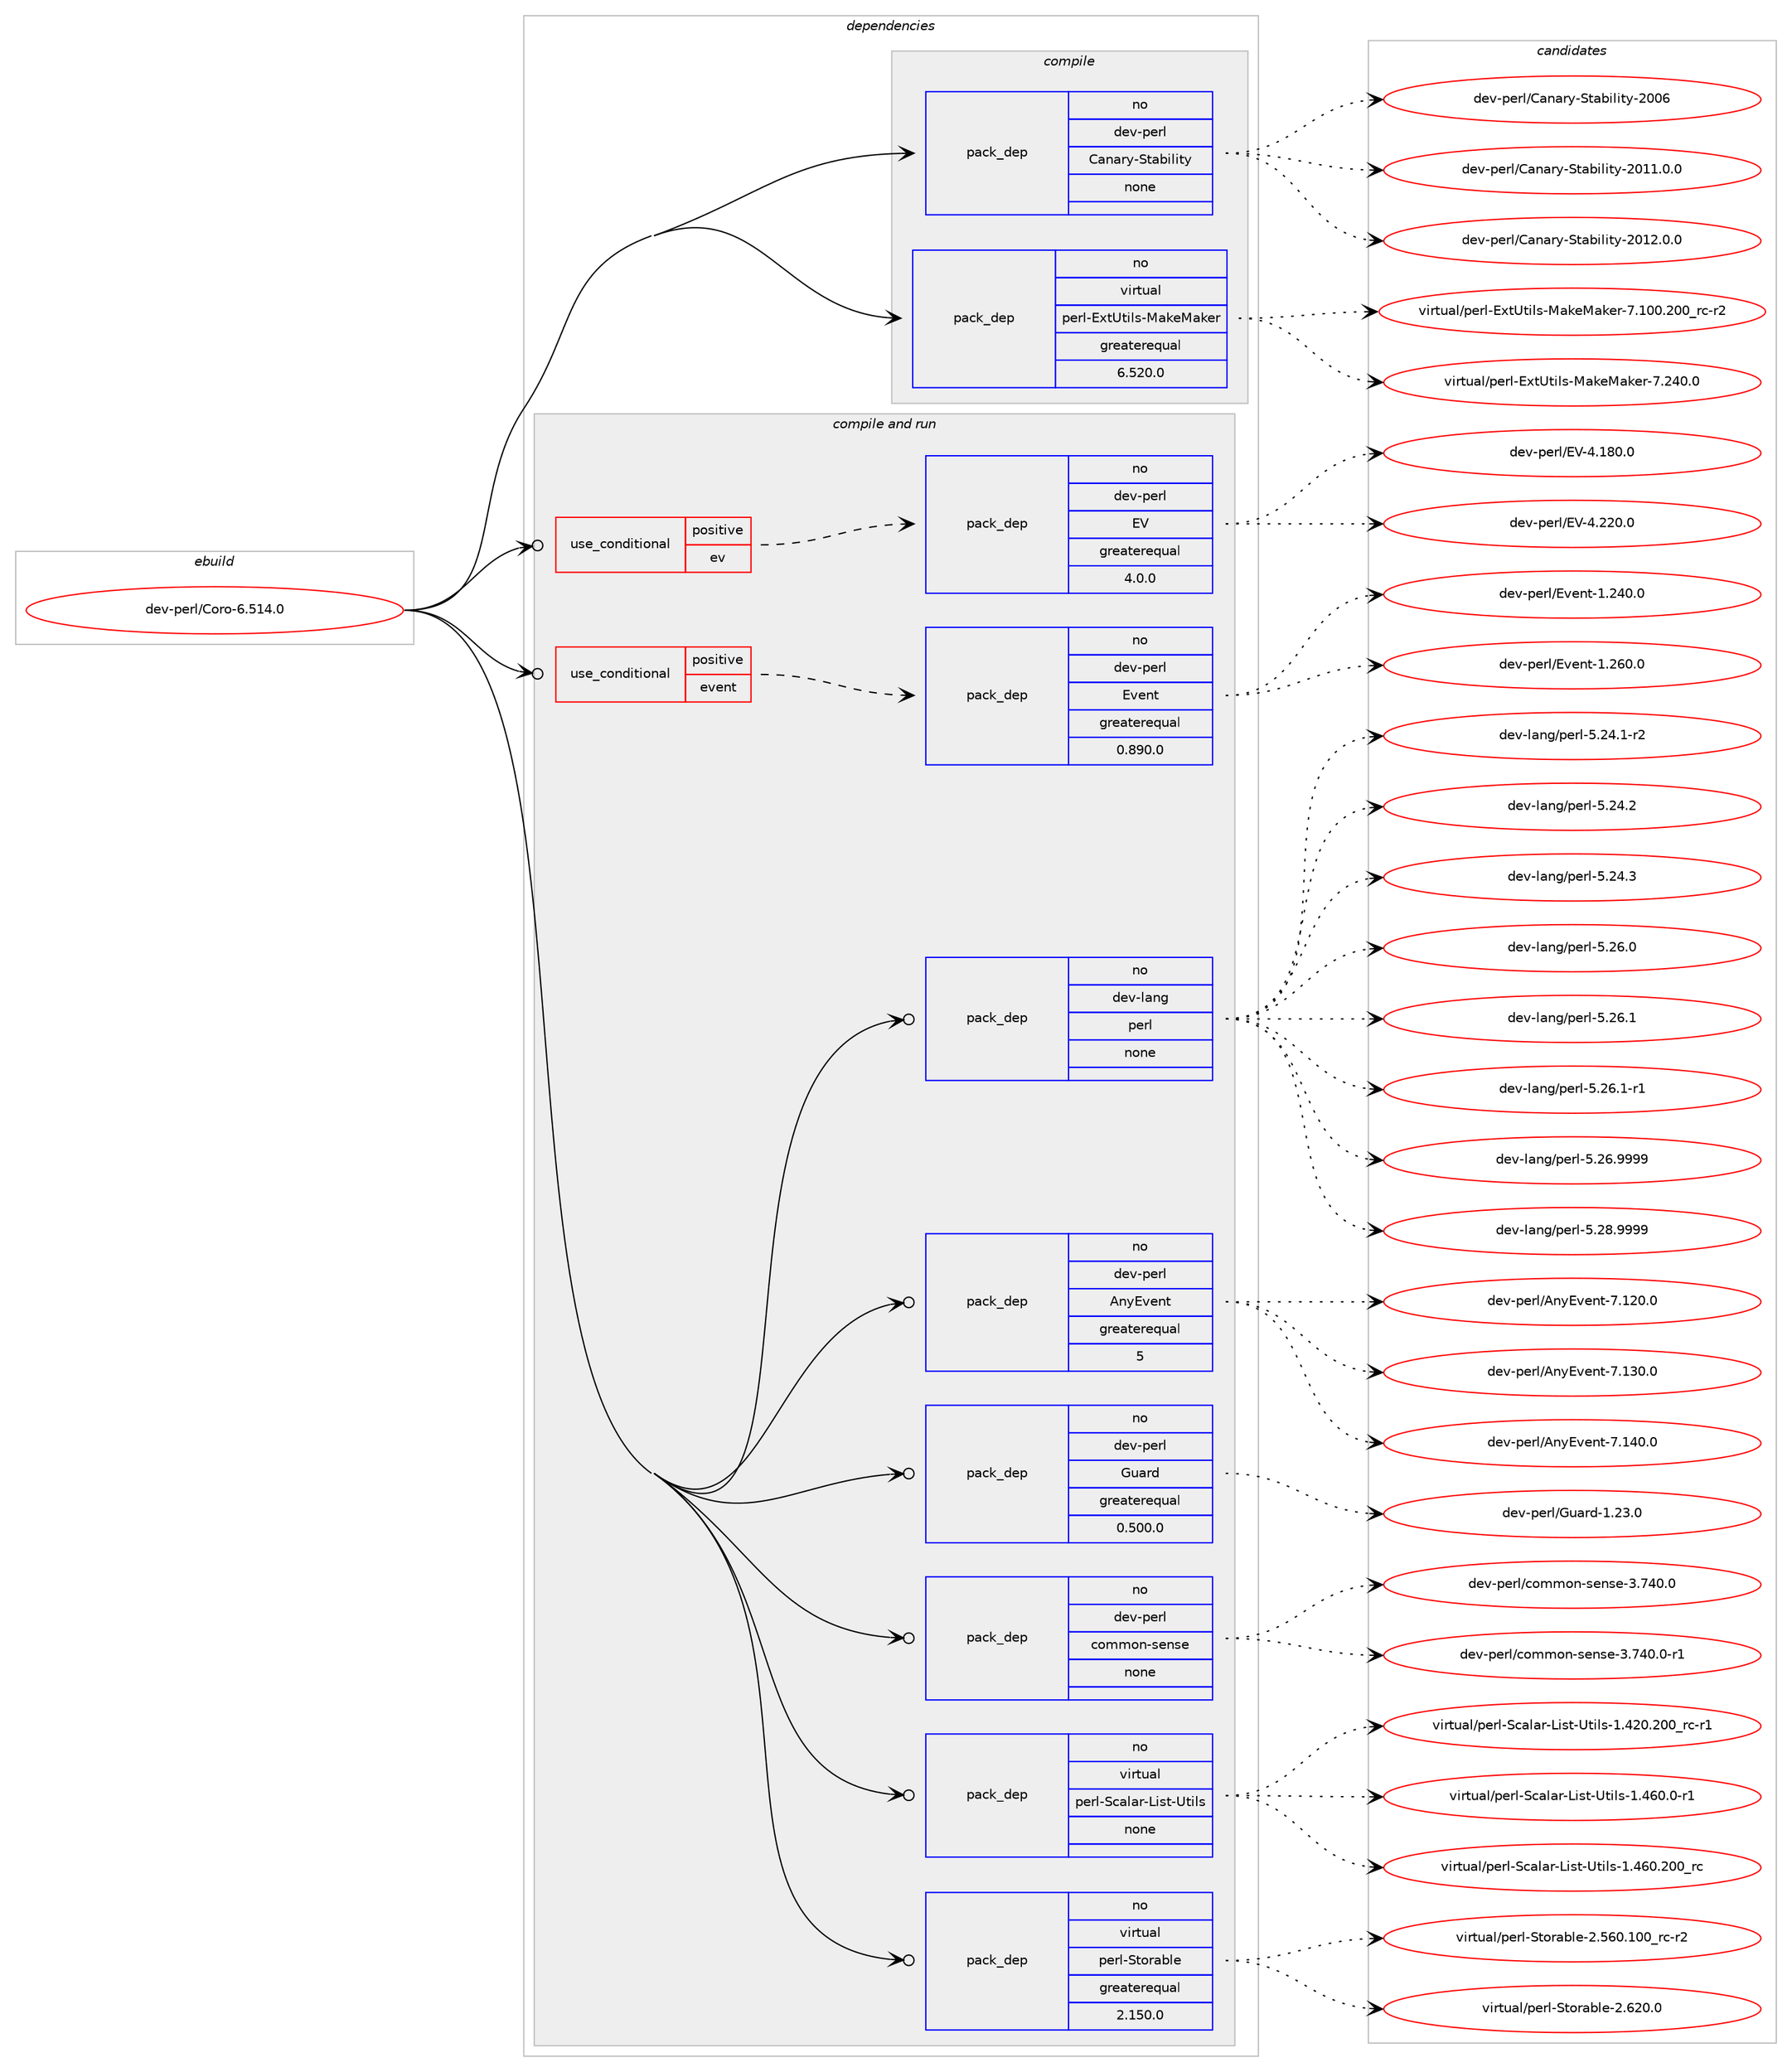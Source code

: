 digraph prolog {

# *************
# Graph options
# *************

newrank=true;
concentrate=true;
compound=true;
graph [rankdir=LR,fontname=Helvetica,fontsize=10,ranksep=1.5];#, ranksep=2.5, nodesep=0.2];
edge  [arrowhead=vee];
node  [fontname=Helvetica,fontsize=10];

# **********
# The ebuild
# **********

subgraph cluster_leftcol {
color=gray;
rank=same;
label=<<i>ebuild</i>>;
id [label="dev-perl/Coro-6.514.0", color=red, width=4, href="../dev-perl/Coro-6.514.0.svg"];
}

# ****************
# The dependencies
# ****************

subgraph cluster_midcol {
color=gray;
label=<<i>dependencies</i>>;
subgraph cluster_compile {
fillcolor="#eeeeee";
style=filled;
label=<<i>compile</i>>;
subgraph pack96194 {
dependency126729 [label=<<TABLE BORDER="0" CELLBORDER="1" CELLSPACING="0" CELLPADDING="4" WIDTH="220"><TR><TD ROWSPAN="6" CELLPADDING="30">pack_dep</TD></TR><TR><TD WIDTH="110">no</TD></TR><TR><TD>dev-perl</TD></TR><TR><TD>Canary-Stability</TD></TR><TR><TD>none</TD></TR><TR><TD></TD></TR></TABLE>>, shape=none, color=blue];
}
id:e -> dependency126729:w [weight=20,style="solid",arrowhead="vee"];
subgraph pack96195 {
dependency126730 [label=<<TABLE BORDER="0" CELLBORDER="1" CELLSPACING="0" CELLPADDING="4" WIDTH="220"><TR><TD ROWSPAN="6" CELLPADDING="30">pack_dep</TD></TR><TR><TD WIDTH="110">no</TD></TR><TR><TD>virtual</TD></TR><TR><TD>perl-ExtUtils-MakeMaker</TD></TR><TR><TD>greaterequal</TD></TR><TR><TD>6.520.0</TD></TR></TABLE>>, shape=none, color=blue];
}
id:e -> dependency126730:w [weight=20,style="solid",arrowhead="vee"];
}
subgraph cluster_compileandrun {
fillcolor="#eeeeee";
style=filled;
label=<<i>compile and run</i>>;
subgraph cond26870 {
dependency126731 [label=<<TABLE BORDER="0" CELLBORDER="1" CELLSPACING="0" CELLPADDING="4"><TR><TD ROWSPAN="3" CELLPADDING="10">use_conditional</TD></TR><TR><TD>positive</TD></TR><TR><TD>ev</TD></TR></TABLE>>, shape=none, color=red];
subgraph pack96196 {
dependency126732 [label=<<TABLE BORDER="0" CELLBORDER="1" CELLSPACING="0" CELLPADDING="4" WIDTH="220"><TR><TD ROWSPAN="6" CELLPADDING="30">pack_dep</TD></TR><TR><TD WIDTH="110">no</TD></TR><TR><TD>dev-perl</TD></TR><TR><TD>EV</TD></TR><TR><TD>greaterequal</TD></TR><TR><TD>4.0.0</TD></TR></TABLE>>, shape=none, color=blue];
}
dependency126731:e -> dependency126732:w [weight=20,style="dashed",arrowhead="vee"];
}
id:e -> dependency126731:w [weight=20,style="solid",arrowhead="odotvee"];
subgraph cond26871 {
dependency126733 [label=<<TABLE BORDER="0" CELLBORDER="1" CELLSPACING="0" CELLPADDING="4"><TR><TD ROWSPAN="3" CELLPADDING="10">use_conditional</TD></TR><TR><TD>positive</TD></TR><TR><TD>event</TD></TR></TABLE>>, shape=none, color=red];
subgraph pack96197 {
dependency126734 [label=<<TABLE BORDER="0" CELLBORDER="1" CELLSPACING="0" CELLPADDING="4" WIDTH="220"><TR><TD ROWSPAN="6" CELLPADDING="30">pack_dep</TD></TR><TR><TD WIDTH="110">no</TD></TR><TR><TD>dev-perl</TD></TR><TR><TD>Event</TD></TR><TR><TD>greaterequal</TD></TR><TR><TD>0.890.0</TD></TR></TABLE>>, shape=none, color=blue];
}
dependency126733:e -> dependency126734:w [weight=20,style="dashed",arrowhead="vee"];
}
id:e -> dependency126733:w [weight=20,style="solid",arrowhead="odotvee"];
subgraph pack96198 {
dependency126735 [label=<<TABLE BORDER="0" CELLBORDER="1" CELLSPACING="0" CELLPADDING="4" WIDTH="220"><TR><TD ROWSPAN="6" CELLPADDING="30">pack_dep</TD></TR><TR><TD WIDTH="110">no</TD></TR><TR><TD>dev-lang</TD></TR><TR><TD>perl</TD></TR><TR><TD>none</TD></TR><TR><TD></TD></TR></TABLE>>, shape=none, color=blue];
}
id:e -> dependency126735:w [weight=20,style="solid",arrowhead="odotvee"];
subgraph pack96199 {
dependency126736 [label=<<TABLE BORDER="0" CELLBORDER="1" CELLSPACING="0" CELLPADDING="4" WIDTH="220"><TR><TD ROWSPAN="6" CELLPADDING="30">pack_dep</TD></TR><TR><TD WIDTH="110">no</TD></TR><TR><TD>dev-perl</TD></TR><TR><TD>AnyEvent</TD></TR><TR><TD>greaterequal</TD></TR><TR><TD>5</TD></TR></TABLE>>, shape=none, color=blue];
}
id:e -> dependency126736:w [weight=20,style="solid",arrowhead="odotvee"];
subgraph pack96200 {
dependency126737 [label=<<TABLE BORDER="0" CELLBORDER="1" CELLSPACING="0" CELLPADDING="4" WIDTH="220"><TR><TD ROWSPAN="6" CELLPADDING="30">pack_dep</TD></TR><TR><TD WIDTH="110">no</TD></TR><TR><TD>dev-perl</TD></TR><TR><TD>Guard</TD></TR><TR><TD>greaterequal</TD></TR><TR><TD>0.500.0</TD></TR></TABLE>>, shape=none, color=blue];
}
id:e -> dependency126737:w [weight=20,style="solid",arrowhead="odotvee"];
subgraph pack96201 {
dependency126738 [label=<<TABLE BORDER="0" CELLBORDER="1" CELLSPACING="0" CELLPADDING="4" WIDTH="220"><TR><TD ROWSPAN="6" CELLPADDING="30">pack_dep</TD></TR><TR><TD WIDTH="110">no</TD></TR><TR><TD>dev-perl</TD></TR><TR><TD>common-sense</TD></TR><TR><TD>none</TD></TR><TR><TD></TD></TR></TABLE>>, shape=none, color=blue];
}
id:e -> dependency126738:w [weight=20,style="solid",arrowhead="odotvee"];
subgraph pack96202 {
dependency126739 [label=<<TABLE BORDER="0" CELLBORDER="1" CELLSPACING="0" CELLPADDING="4" WIDTH="220"><TR><TD ROWSPAN="6" CELLPADDING="30">pack_dep</TD></TR><TR><TD WIDTH="110">no</TD></TR><TR><TD>virtual</TD></TR><TR><TD>perl-Scalar-List-Utils</TD></TR><TR><TD>none</TD></TR><TR><TD></TD></TR></TABLE>>, shape=none, color=blue];
}
id:e -> dependency126739:w [weight=20,style="solid",arrowhead="odotvee"];
subgraph pack96203 {
dependency126740 [label=<<TABLE BORDER="0" CELLBORDER="1" CELLSPACING="0" CELLPADDING="4" WIDTH="220"><TR><TD ROWSPAN="6" CELLPADDING="30">pack_dep</TD></TR><TR><TD WIDTH="110">no</TD></TR><TR><TD>virtual</TD></TR><TR><TD>perl-Storable</TD></TR><TR><TD>greaterequal</TD></TR><TR><TD>2.150.0</TD></TR></TABLE>>, shape=none, color=blue];
}
id:e -> dependency126740:w [weight=20,style="solid",arrowhead="odotvee"];
}
subgraph cluster_run {
fillcolor="#eeeeee";
style=filled;
label=<<i>run</i>>;
}
}

# **************
# The candidates
# **************

subgraph cluster_choices {
rank=same;
color=gray;
label=<<i>candidates</i>>;

subgraph choice96194 {
color=black;
nodesep=1;
choice1001011184511210111410847679711097114121458311697981051081051161214550484854 [label="dev-perl/Canary-Stability-2006", color=red, width=4,href="../dev-perl/Canary-Stability-2006.svg"];
choice100101118451121011141084767971109711412145831169798105108105116121455048494946484648 [label="dev-perl/Canary-Stability-2011.0.0", color=red, width=4,href="../dev-perl/Canary-Stability-2011.0.0.svg"];
choice100101118451121011141084767971109711412145831169798105108105116121455048495046484648 [label="dev-perl/Canary-Stability-2012.0.0", color=red, width=4,href="../dev-perl/Canary-Stability-2012.0.0.svg"];
dependency126729:e -> choice1001011184511210111410847679711097114121458311697981051081051161214550484854:w [style=dotted,weight="100"];
dependency126729:e -> choice100101118451121011141084767971109711412145831169798105108105116121455048494946484648:w [style=dotted,weight="100"];
dependency126729:e -> choice100101118451121011141084767971109711412145831169798105108105116121455048495046484648:w [style=dotted,weight="100"];
}
subgraph choice96195 {
color=black;
nodesep=1;
choice118105114116117971084711210111410845691201168511610510811545779710710177971071011144555464948484650484895114994511450 [label="virtual/perl-ExtUtils-MakeMaker-7.100.200_rc-r2", color=red, width=4,href="../virtual/perl-ExtUtils-MakeMaker-7.100.200_rc-r2.svg"];
choice118105114116117971084711210111410845691201168511610510811545779710710177971071011144555465052484648 [label="virtual/perl-ExtUtils-MakeMaker-7.240.0", color=red, width=4,href="../virtual/perl-ExtUtils-MakeMaker-7.240.0.svg"];
dependency126730:e -> choice118105114116117971084711210111410845691201168511610510811545779710710177971071011144555464948484650484895114994511450:w [style=dotted,weight="100"];
dependency126730:e -> choice118105114116117971084711210111410845691201168511610510811545779710710177971071011144555465052484648:w [style=dotted,weight="100"];
}
subgraph choice96196 {
color=black;
nodesep=1;
choice100101118451121011141084769864552464956484648 [label="dev-perl/EV-4.180.0", color=red, width=4,href="../dev-perl/EV-4.180.0.svg"];
choice100101118451121011141084769864552465050484648 [label="dev-perl/EV-4.220.0", color=red, width=4,href="../dev-perl/EV-4.220.0.svg"];
dependency126732:e -> choice100101118451121011141084769864552464956484648:w [style=dotted,weight="100"];
dependency126732:e -> choice100101118451121011141084769864552465050484648:w [style=dotted,weight="100"];
}
subgraph choice96197 {
color=black;
nodesep=1;
choice1001011184511210111410847691181011101164549465052484648 [label="dev-perl/Event-1.240.0", color=red, width=4,href="../dev-perl/Event-1.240.0.svg"];
choice1001011184511210111410847691181011101164549465054484648 [label="dev-perl/Event-1.260.0", color=red, width=4,href="../dev-perl/Event-1.260.0.svg"];
dependency126734:e -> choice1001011184511210111410847691181011101164549465052484648:w [style=dotted,weight="100"];
dependency126734:e -> choice1001011184511210111410847691181011101164549465054484648:w [style=dotted,weight="100"];
}
subgraph choice96198 {
color=black;
nodesep=1;
choice100101118451089711010347112101114108455346505246494511450 [label="dev-lang/perl-5.24.1-r2", color=red, width=4,href="../dev-lang/perl-5.24.1-r2.svg"];
choice10010111845108971101034711210111410845534650524650 [label="dev-lang/perl-5.24.2", color=red, width=4,href="../dev-lang/perl-5.24.2.svg"];
choice10010111845108971101034711210111410845534650524651 [label="dev-lang/perl-5.24.3", color=red, width=4,href="../dev-lang/perl-5.24.3.svg"];
choice10010111845108971101034711210111410845534650544648 [label="dev-lang/perl-5.26.0", color=red, width=4,href="../dev-lang/perl-5.26.0.svg"];
choice10010111845108971101034711210111410845534650544649 [label="dev-lang/perl-5.26.1", color=red, width=4,href="../dev-lang/perl-5.26.1.svg"];
choice100101118451089711010347112101114108455346505446494511449 [label="dev-lang/perl-5.26.1-r1", color=red, width=4,href="../dev-lang/perl-5.26.1-r1.svg"];
choice10010111845108971101034711210111410845534650544657575757 [label="dev-lang/perl-5.26.9999", color=red, width=4,href="../dev-lang/perl-5.26.9999.svg"];
choice10010111845108971101034711210111410845534650564657575757 [label="dev-lang/perl-5.28.9999", color=red, width=4,href="../dev-lang/perl-5.28.9999.svg"];
dependency126735:e -> choice100101118451089711010347112101114108455346505246494511450:w [style=dotted,weight="100"];
dependency126735:e -> choice10010111845108971101034711210111410845534650524650:w [style=dotted,weight="100"];
dependency126735:e -> choice10010111845108971101034711210111410845534650524651:w [style=dotted,weight="100"];
dependency126735:e -> choice10010111845108971101034711210111410845534650544648:w [style=dotted,weight="100"];
dependency126735:e -> choice10010111845108971101034711210111410845534650544649:w [style=dotted,weight="100"];
dependency126735:e -> choice100101118451089711010347112101114108455346505446494511449:w [style=dotted,weight="100"];
dependency126735:e -> choice10010111845108971101034711210111410845534650544657575757:w [style=dotted,weight="100"];
dependency126735:e -> choice10010111845108971101034711210111410845534650564657575757:w [style=dotted,weight="100"];
}
subgraph choice96199 {
color=black;
nodesep=1;
choice100101118451121011141084765110121691181011101164555464950484648 [label="dev-perl/AnyEvent-7.120.0", color=red, width=4,href="../dev-perl/AnyEvent-7.120.0.svg"];
choice100101118451121011141084765110121691181011101164555464951484648 [label="dev-perl/AnyEvent-7.130.0", color=red, width=4,href="../dev-perl/AnyEvent-7.130.0.svg"];
choice100101118451121011141084765110121691181011101164555464952484648 [label="dev-perl/AnyEvent-7.140.0", color=red, width=4,href="../dev-perl/AnyEvent-7.140.0.svg"];
dependency126736:e -> choice100101118451121011141084765110121691181011101164555464950484648:w [style=dotted,weight="100"];
dependency126736:e -> choice100101118451121011141084765110121691181011101164555464951484648:w [style=dotted,weight="100"];
dependency126736:e -> choice100101118451121011141084765110121691181011101164555464952484648:w [style=dotted,weight="100"];
}
subgraph choice96200 {
color=black;
nodesep=1;
choice1001011184511210111410847711179711410045494650514648 [label="dev-perl/Guard-1.23.0", color=red, width=4,href="../dev-perl/Guard-1.23.0.svg"];
dependency126737:e -> choice1001011184511210111410847711179711410045494650514648:w [style=dotted,weight="100"];
}
subgraph choice96201 {
color=black;
nodesep=1;
choice100101118451121011141084799111109109111110451151011101151014551465552484648 [label="dev-perl/common-sense-3.740.0", color=red, width=4,href="../dev-perl/common-sense-3.740.0.svg"];
choice1001011184511210111410847991111091091111104511510111011510145514655524846484511449 [label="dev-perl/common-sense-3.740.0-r1", color=red, width=4,href="../dev-perl/common-sense-3.740.0-r1.svg"];
dependency126738:e -> choice100101118451121011141084799111109109111110451151011101151014551465552484648:w [style=dotted,weight="100"];
dependency126738:e -> choice1001011184511210111410847991111091091111104511510111011510145514655524846484511449:w [style=dotted,weight="100"];
}
subgraph choice96202 {
color=black;
nodesep=1;
choice11810511411611797108471121011141084583999710897114457610511511645851161051081154549465250484650484895114994511449 [label="virtual/perl-Scalar-List-Utils-1.420.200_rc-r1", color=red, width=4,href="../virtual/perl-Scalar-List-Utils-1.420.200_rc-r1.svg"];
choice118105114116117971084711210111410845839997108971144576105115116458511610510811545494652544846484511449 [label="virtual/perl-Scalar-List-Utils-1.460.0-r1", color=red, width=4,href="../virtual/perl-Scalar-List-Utils-1.460.0-r1.svg"];
choice1181051141161179710847112101114108458399971089711445761051151164585116105108115454946525448465048489511499 [label="virtual/perl-Scalar-List-Utils-1.460.200_rc", color=red, width=4,href="../virtual/perl-Scalar-List-Utils-1.460.200_rc.svg"];
dependency126739:e -> choice11810511411611797108471121011141084583999710897114457610511511645851161051081154549465250484650484895114994511449:w [style=dotted,weight="100"];
dependency126739:e -> choice118105114116117971084711210111410845839997108971144576105115116458511610510811545494652544846484511449:w [style=dotted,weight="100"];
dependency126739:e -> choice1181051141161179710847112101114108458399971089711445761051151164585116105108115454946525448465048489511499:w [style=dotted,weight="100"];
}
subgraph choice96203 {
color=black;
nodesep=1;
choice1181051141161179710847112101114108458311611111497981081014550465354484649484895114994511450 [label="virtual/perl-Storable-2.560.100_rc-r2", color=red, width=4,href="../virtual/perl-Storable-2.560.100_rc-r2.svg"];
choice1181051141161179710847112101114108458311611111497981081014550465450484648 [label="virtual/perl-Storable-2.620.0", color=red, width=4,href="../virtual/perl-Storable-2.620.0.svg"];
dependency126740:e -> choice1181051141161179710847112101114108458311611111497981081014550465354484649484895114994511450:w [style=dotted,weight="100"];
dependency126740:e -> choice1181051141161179710847112101114108458311611111497981081014550465450484648:w [style=dotted,weight="100"];
}
}

}
